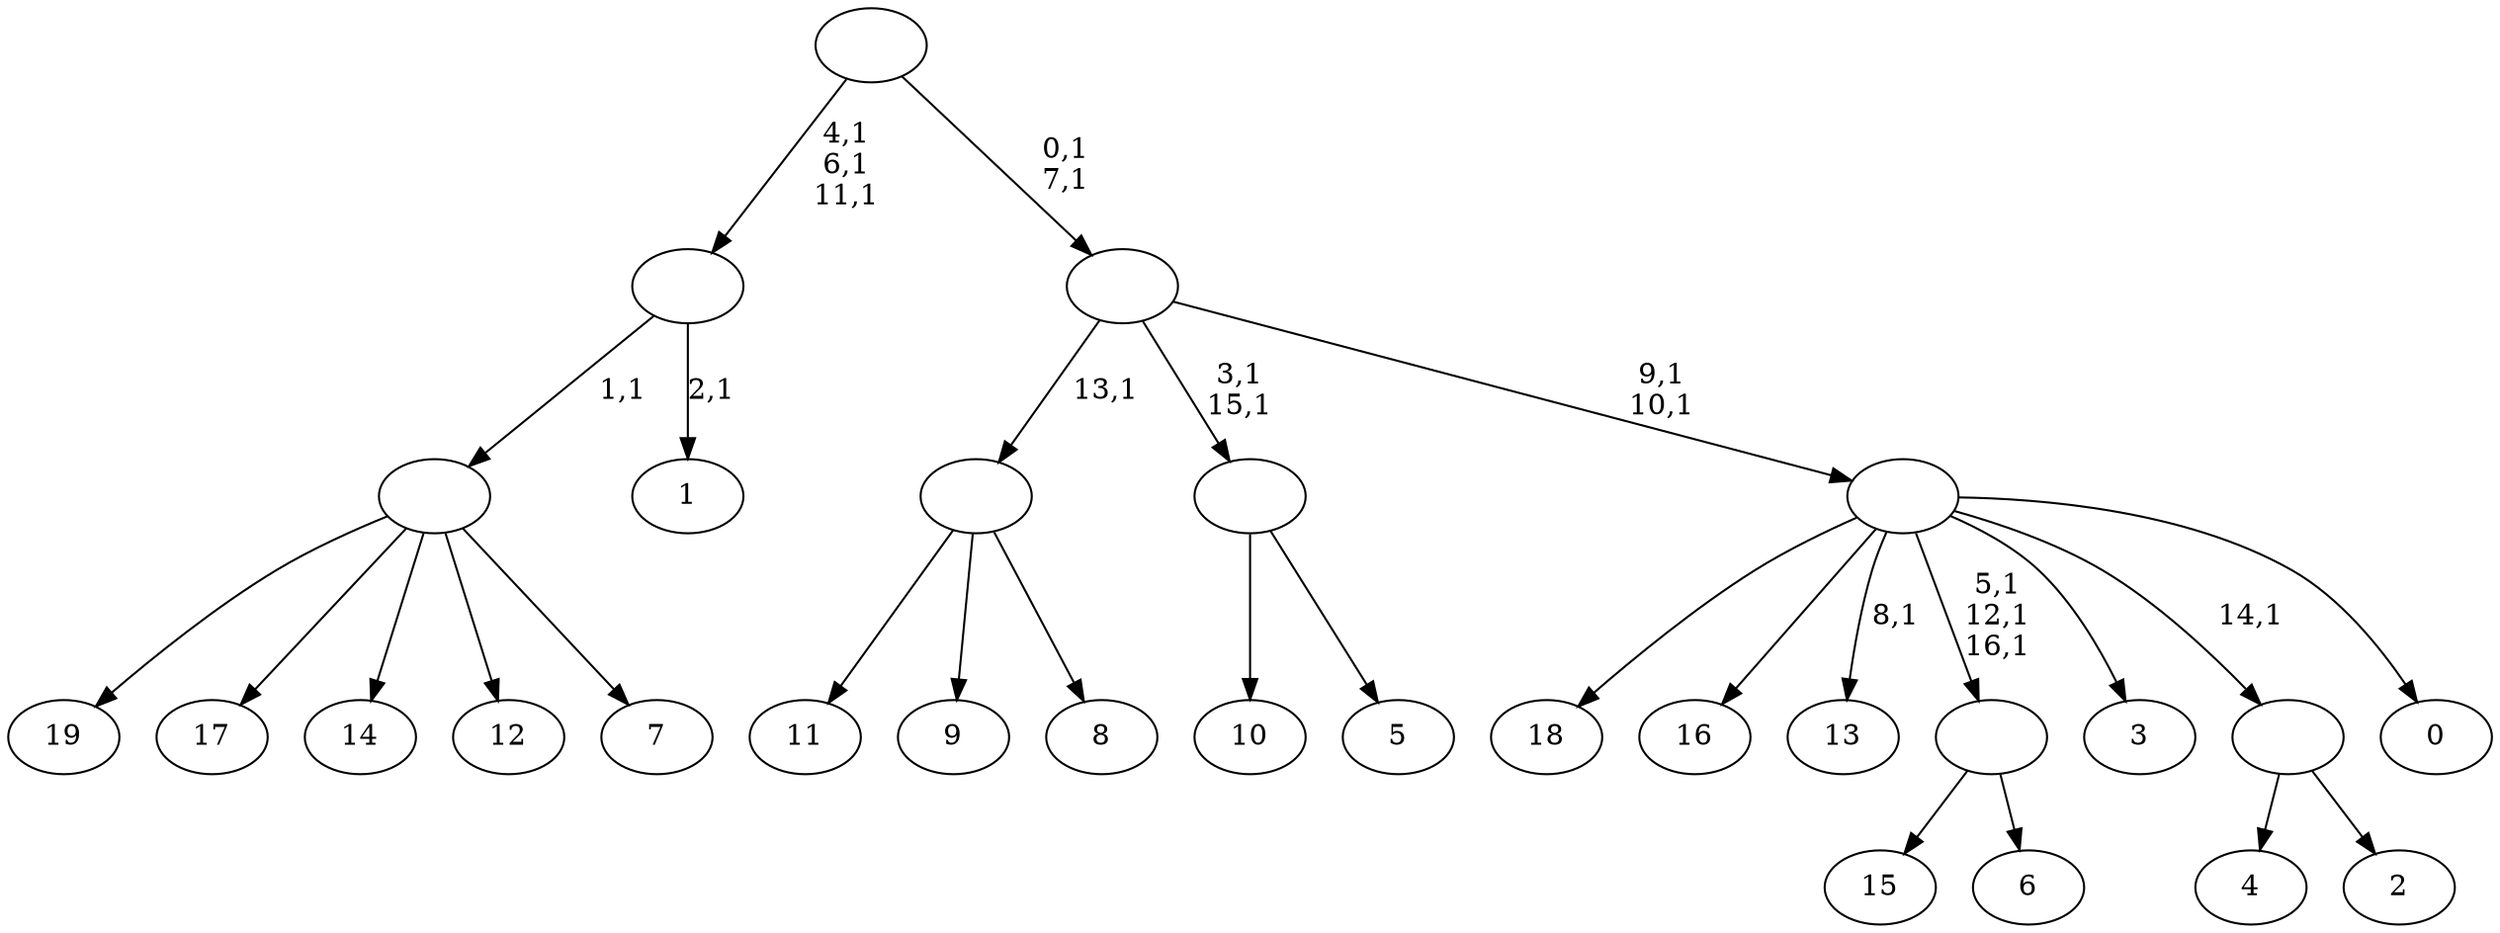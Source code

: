 digraph T {
	37 [label="19"]
	36 [label="18"]
	35 [label="17"]
	34 [label="16"]
	33 [label="15"]
	32 [label="14"]
	31 [label="13"]
	29 [label="12"]
	28 [label="11"]
	27 [label="10"]
	26 [label="9"]
	25 [label="8"]
	24 [label=""]
	23 [label="7"]
	22 [label=""]
	21 [label="6"]
	20 [label=""]
	17 [label="5"]
	16 [label=""]
	14 [label="4"]
	13 [label="3"]
	12 [label="2"]
	11 [label=""]
	10 [label="1"]
	8 [label=""]
	5 [label="0"]
	4 [label=""]
	2 [label=""]
	0 [label=""]
	24 -> 28 [label=""]
	24 -> 26 [label=""]
	24 -> 25 [label=""]
	22 -> 37 [label=""]
	22 -> 35 [label=""]
	22 -> 32 [label=""]
	22 -> 29 [label=""]
	22 -> 23 [label=""]
	20 -> 33 [label=""]
	20 -> 21 [label=""]
	16 -> 27 [label=""]
	16 -> 17 [label=""]
	11 -> 14 [label=""]
	11 -> 12 [label=""]
	8 -> 10 [label="2,1"]
	8 -> 22 [label="1,1"]
	4 -> 20 [label="5,1\n12,1\n16,1"]
	4 -> 31 [label="8,1"]
	4 -> 36 [label=""]
	4 -> 34 [label=""]
	4 -> 13 [label=""]
	4 -> 11 [label="14,1"]
	4 -> 5 [label=""]
	2 -> 4 [label="9,1\n10,1"]
	2 -> 16 [label="3,1\n15,1"]
	2 -> 24 [label="13,1"]
	0 -> 2 [label="0,1\n7,1"]
	0 -> 8 [label="4,1\n6,1\n11,1"]
}
